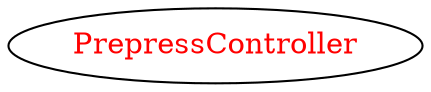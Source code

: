 digraph dependencyGraph {
 concentrate=true;
 ranksep="2.0";
 rankdir="LR"; 
 splines="ortho";
"PrepressController" [fontcolor="red"];
}
